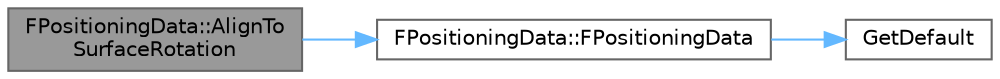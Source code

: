 digraph "FPositioningData::AlignToSurfaceRotation"
{
 // INTERACTIVE_SVG=YES
 // LATEX_PDF_SIZE
  bgcolor="transparent";
  edge [fontname=Helvetica,fontsize=10,labelfontname=Helvetica,labelfontsize=10];
  node [fontname=Helvetica,fontsize=10,shape=box,height=0.2,width=0.4];
  rankdir="LR";
  Node1 [id="Node000001",label="FPositioningData::AlignTo\lSurfaceRotation",height=0.2,width=0.4,color="gray40", fillcolor="grey60", style="filled", fontcolor="black",tooltip="Whether to align to the surface normal, or just snap to its position."];
  Node1 -> Node2 [id="edge1_Node000001_Node000002",color="steelblue1",style="solid",tooltip=" "];
  Node2 [id="Node000002",label="FPositioningData::FPositioningData",height=0.2,width=0.4,color="grey40", fillcolor="white", style="filled",URL="$d1/d56/structFPositioningData.html#a3c2c3b0f020d0e9f9590b7ab5ca3bfeb",tooltip=" "];
  Node2 -> Node3 [id="edge2_Node000002_Node000003",color="steelblue1",style="solid",tooltip=" "];
  Node3 [id="Node000003",label="GetDefault",height=0.2,width=0.4,color="grey40", fillcolor="white", style="filled",URL="$d7/d66/MemoryLayout_8h.html#a29fa854f59af6659ec8dbc130aab2082",tooltip=" "];
}
